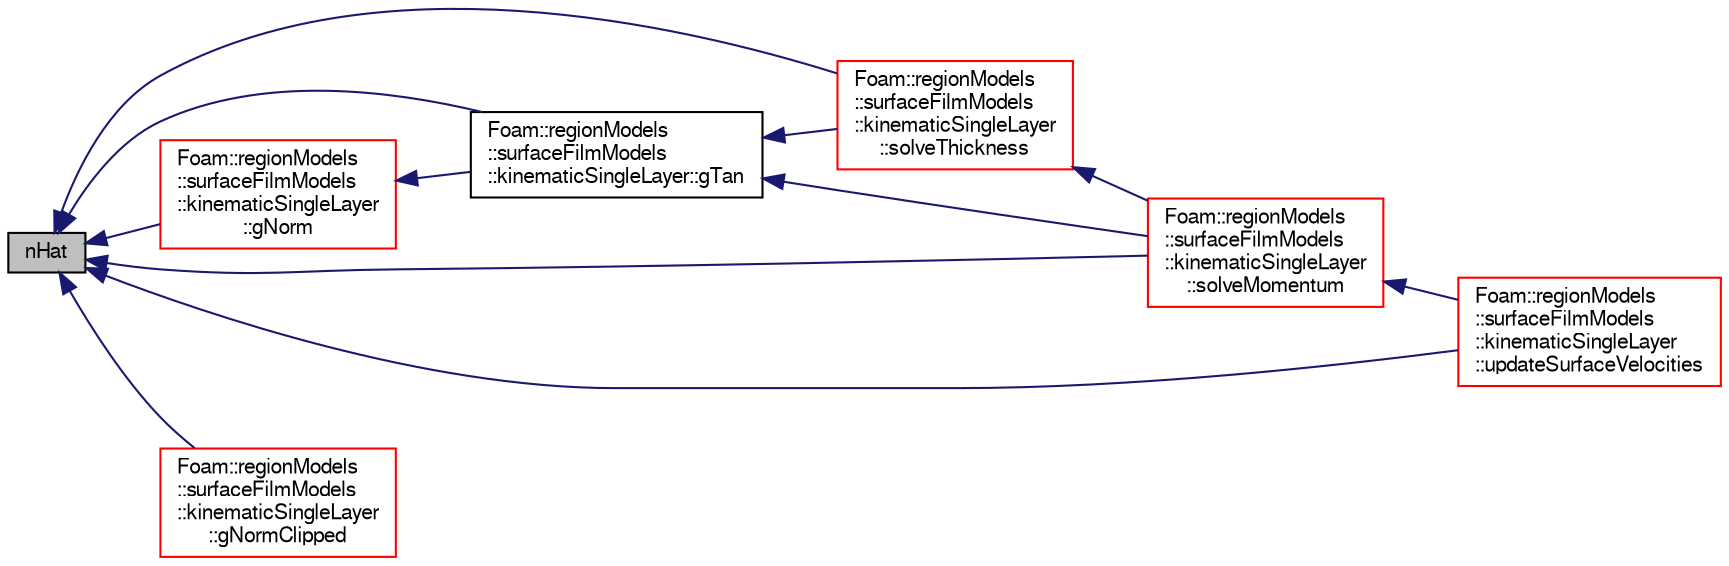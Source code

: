digraph "nHat"
{
  bgcolor="transparent";
  edge [fontname="FreeSans",fontsize="10",labelfontname="FreeSans",labelfontsize="10"];
  node [fontname="FreeSans",fontsize="10",shape=record];
  rankdir="LR";
  Node102 [label="nHat",height=0.2,width=0.4,color="black", fillcolor="grey75", style="filled", fontcolor="black"];
  Node102 -> Node103 [dir="back",color="midnightblue",fontsize="10",style="solid",fontname="FreeSans"];
  Node103 [label="Foam::regionModels\l::surfaceFilmModels\l::kinematicSingleLayer\l::gNorm",height=0.2,width=0.4,color="red",URL="$a29042.html#ae720bea81bebe78c60ee7313f4e0927c",tooltip="Return the gravity normal-to-patch component contribution. "];
  Node103 -> Node104 [dir="back",color="midnightblue",fontsize="10",style="solid",fontname="FreeSans"];
  Node104 [label="Foam::regionModels\l::surfaceFilmModels\l::kinematicSingleLayer::gTan",height=0.2,width=0.4,color="black",URL="$a29042.html#a1c0012d17f873c2db13bc2113d177055",tooltip="Return the gravity tangential component contributions. "];
  Node104 -> Node105 [dir="back",color="midnightblue",fontsize="10",style="solid",fontname="FreeSans"];
  Node105 [label="Foam::regionModels\l::surfaceFilmModels\l::kinematicSingleLayer\l::solveMomentum",height=0.2,width=0.4,color="red",URL="$a29042.html#aaba5d5ef7ac2693c87b0b31a7605f178",tooltip="Solve for film velocity. "];
  Node105 -> Node106 [dir="back",color="midnightblue",fontsize="10",style="solid",fontname="FreeSans"];
  Node106 [label="Foam::regionModels\l::surfaceFilmModels\l::kinematicSingleLayer\l::updateSurfaceVelocities",height=0.2,width=0.4,color="red",URL="$a29042.html#a22134deef2f1f598fae44f744a1e7962",tooltip="Update film surface velocities. "];
  Node104 -> Node109 [dir="back",color="midnightblue",fontsize="10",style="solid",fontname="FreeSans"];
  Node109 [label="Foam::regionModels\l::surfaceFilmModels\l::kinematicSingleLayer\l::solveThickness",height=0.2,width=0.4,color="red",URL="$a29042.html#a38ccae6e6751502d71d2490fca96a516",tooltip="Solve coupled velocity-thickness equations. "];
  Node109 -> Node105 [dir="back",color="midnightblue",fontsize="10",style="solid",fontname="FreeSans"];
  Node102 -> Node111 [dir="back",color="midnightblue",fontsize="10",style="solid",fontname="FreeSans"];
  Node111 [label="Foam::regionModels\l::surfaceFilmModels\l::kinematicSingleLayer\l::gNormClipped",height=0.2,width=0.4,color="red",URL="$a29042.html#a02d206df7ce7e235814b5f0bd2f8668d",tooltip="Return the gravity normal-to-patch component contribution. "];
  Node102 -> Node104 [dir="back",color="midnightblue",fontsize="10",style="solid",fontname="FreeSans"];
  Node102 -> Node105 [dir="back",color="midnightblue",fontsize="10",style="solid",fontname="FreeSans"];
  Node102 -> Node109 [dir="back",color="midnightblue",fontsize="10",style="solid",fontname="FreeSans"];
  Node102 -> Node106 [dir="back",color="midnightblue",fontsize="10",style="solid",fontname="FreeSans"];
}
